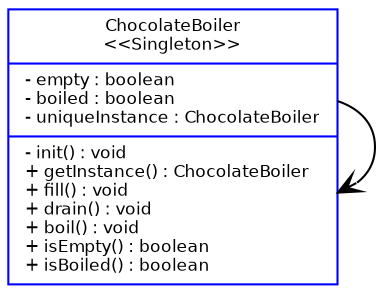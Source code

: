 digraph G {
	fontname = "Bitstream Vera Sans"
	fontsize = 8 

	node [
		 fontname = "Bitstream Vera Sans" 
		 fontsize = 8 
		 shape = "record" ,
		 style = "filled"
	] 

	edge [
		 fontname = "Bitstream Vera Sans"
		 fontsize = 8 
	]

	ChocolateBoiler [ 
 	 	 label = "{ChocolateBoiler\n\<\<Singleton\>\>\n|- empty : boolean\l- boiled : boolean\l- uniqueInstance : ChocolateBoiler\l|- init() : void\l+ getInstance() : ChocolateBoiler\l+ fill() : void\l+ drain() : void\l+ boil() : void\l+ isEmpty() : boolean\l+ isBoiled() : boolean\l}",
	 	 color = blue,
	 	 fillcolor = white
	]

	edge [
		arrowhead = "empty"
	]



	edge [
		style = "dashed"
		arrowhead = "normal"
	]



	edge [
		style = "solid"
		arrowhead = "vee"
	]

	ChocolateBoiler->ChocolateBoiler[label=""]


	edge [
		style = "dashed"
		arrowhead = "vee"
	]


}
